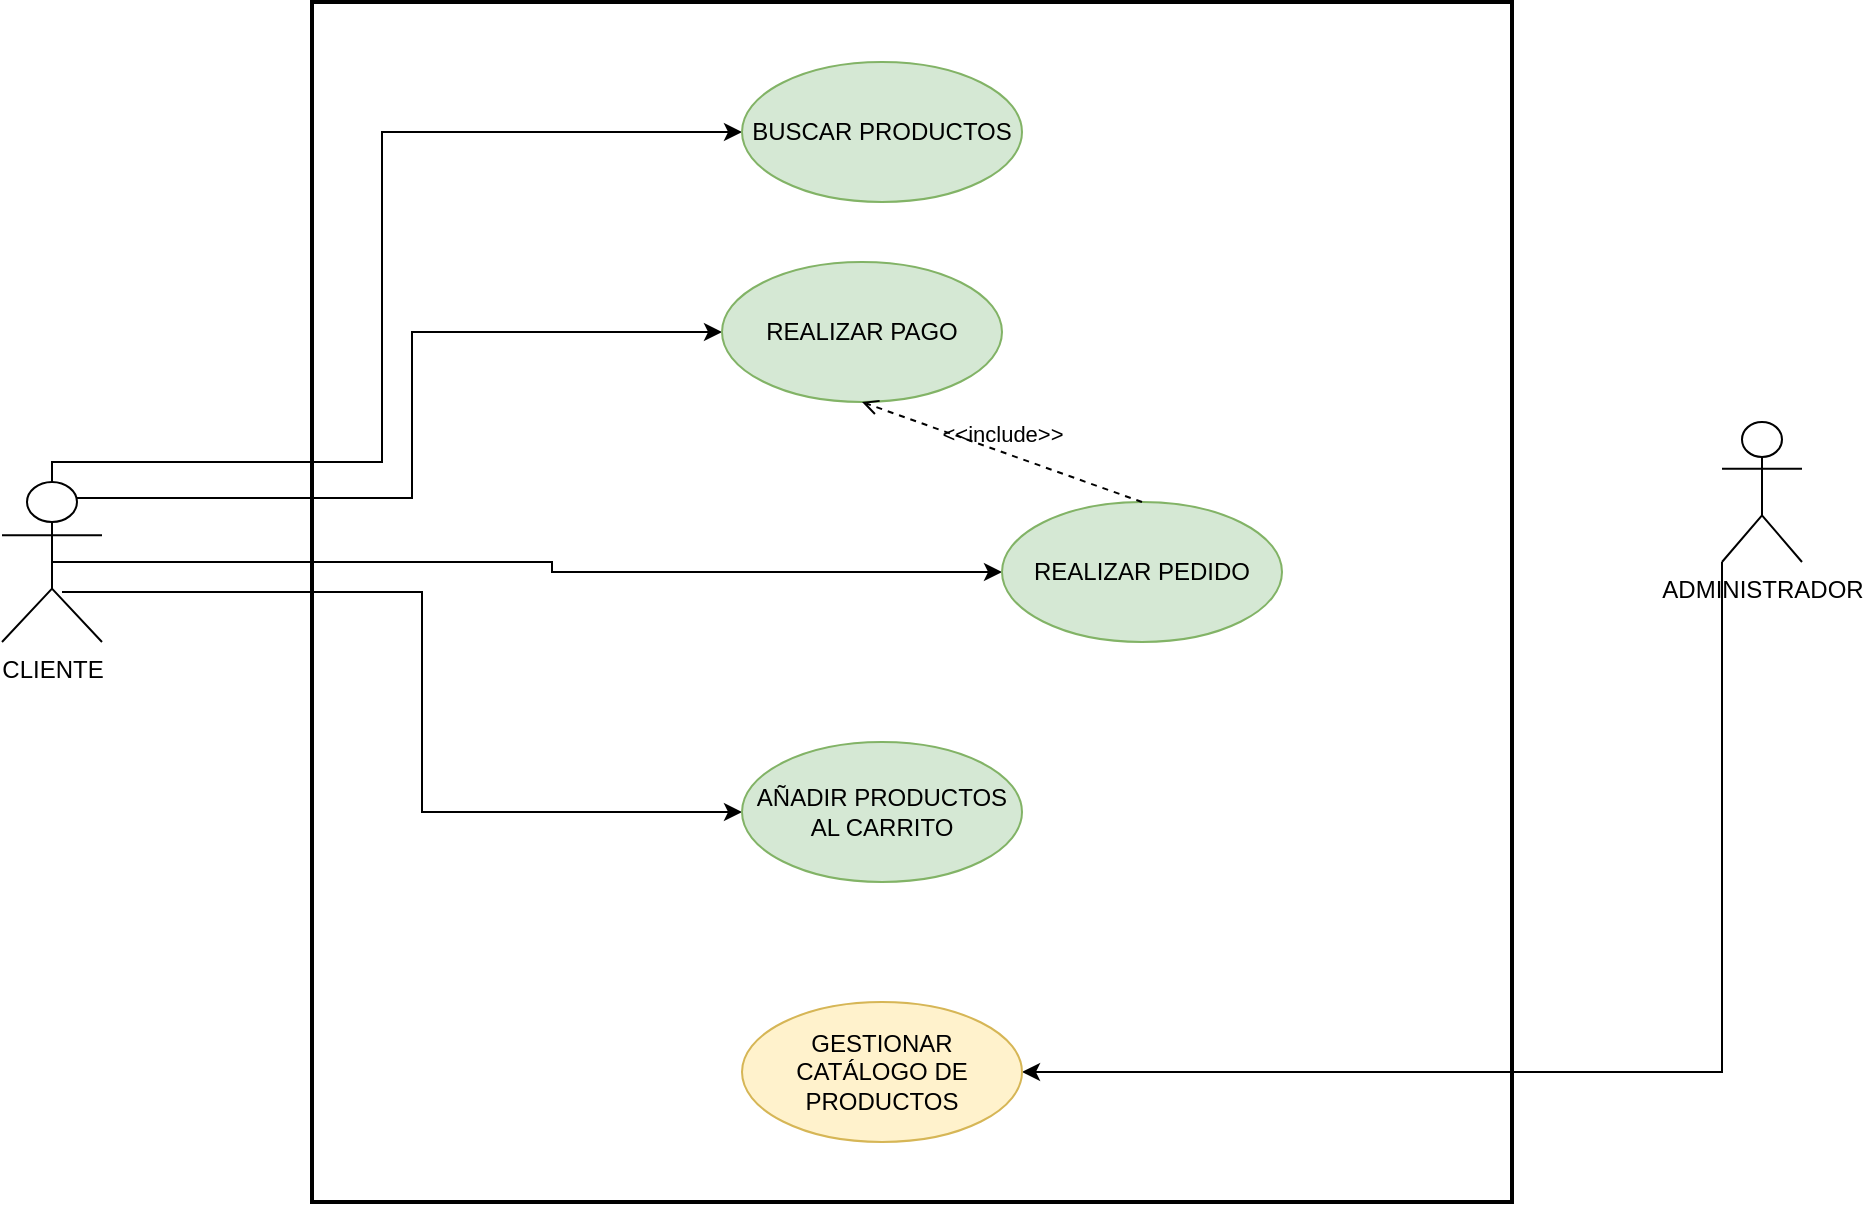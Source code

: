 <mxfile version="24.8.3">
  <diagram name="Página-1" id="ARPx_ute6YUo1yinALiA">
    <mxGraphModel dx="1434" dy="786" grid="1" gridSize="10" guides="1" tooltips="1" connect="1" arrows="1" fold="1" page="1" pageScale="1" pageWidth="1169" pageHeight="1654" math="0" shadow="0">
      <root>
        <mxCell id="0" />
        <mxCell id="1" parent="0" />
        <mxCell id="usopbkgO_LE9u6HZXmKx-1" value="" style="whiteSpace=wrap;html=1;aspect=fixed;fillColor=none;strokeWidth=2;" vertex="1" parent="1">
          <mxGeometry x="285" y="90" width="600" height="600" as="geometry" />
        </mxCell>
        <mxCell id="usopbkgO_LE9u6HZXmKx-11" style="edgeStyle=orthogonalEdgeStyle;rounded=0;orthogonalLoop=1;jettySize=auto;html=1;entryX=0;entryY=0.5;entryDx=0;entryDy=0;exitX=0.5;exitY=0;exitDx=0;exitDy=0;exitPerimeter=0;" edge="1" parent="1" source="usopbkgO_LE9u6HZXmKx-2" target="usopbkgO_LE9u6HZXmKx-6">
          <mxGeometry relative="1" as="geometry">
            <mxPoint x="190" y="470" as="sourcePoint" />
            <Array as="points">
              <mxPoint x="155" y="320" />
              <mxPoint x="320" y="320" />
              <mxPoint x="320" y="155" />
            </Array>
          </mxGeometry>
        </mxCell>
        <mxCell id="usopbkgO_LE9u6HZXmKx-12" style="edgeStyle=orthogonalEdgeStyle;rounded=0;orthogonalLoop=1;jettySize=auto;html=1;exitX=0.5;exitY=0.5;exitDx=0;exitDy=0;exitPerimeter=0;entryX=0;entryY=0.5;entryDx=0;entryDy=0;" edge="1" parent="1" source="usopbkgO_LE9u6HZXmKx-2" target="usopbkgO_LE9u6HZXmKx-8">
          <mxGeometry relative="1" as="geometry" />
        </mxCell>
        <mxCell id="usopbkgO_LE9u6HZXmKx-13" style="edgeStyle=orthogonalEdgeStyle;rounded=0;orthogonalLoop=1;jettySize=auto;html=1;exitX=0.6;exitY=0.688;exitDx=0;exitDy=0;exitPerimeter=0;entryX=0;entryY=0.5;entryDx=0;entryDy=0;" edge="1" parent="1" source="usopbkgO_LE9u6HZXmKx-2" target="usopbkgO_LE9u6HZXmKx-5">
          <mxGeometry relative="1" as="geometry" />
        </mxCell>
        <mxCell id="usopbkgO_LE9u6HZXmKx-14" style="edgeStyle=orthogonalEdgeStyle;rounded=0;orthogonalLoop=1;jettySize=auto;html=1;exitX=0.75;exitY=0.1;exitDx=0;exitDy=0;exitPerimeter=0;entryX=0;entryY=0.5;entryDx=0;entryDy=0;" edge="1" parent="1" source="usopbkgO_LE9u6HZXmKx-2" target="usopbkgO_LE9u6HZXmKx-7">
          <mxGeometry relative="1" as="geometry" />
        </mxCell>
        <mxCell id="usopbkgO_LE9u6HZXmKx-2" value="CLIENTE" style="shape=umlActor;html=1;verticalLabelPosition=bottom;verticalAlign=top;align=center;" vertex="1" parent="1">
          <mxGeometry x="130" y="330" width="50" height="80" as="geometry" />
        </mxCell>
        <mxCell id="usopbkgO_LE9u6HZXmKx-10" style="edgeStyle=orthogonalEdgeStyle;rounded=0;orthogonalLoop=1;jettySize=auto;html=1;exitX=0;exitY=1;exitDx=0;exitDy=0;exitPerimeter=0;entryX=1;entryY=0.5;entryDx=0;entryDy=0;" edge="1" parent="1" source="usopbkgO_LE9u6HZXmKx-3" target="usopbkgO_LE9u6HZXmKx-9">
          <mxGeometry relative="1" as="geometry" />
        </mxCell>
        <mxCell id="usopbkgO_LE9u6HZXmKx-3" value="ADMINISTRADOR&lt;div&gt;&lt;br&gt;&lt;/div&gt;" style="shape=umlActor;html=1;verticalLabelPosition=bottom;verticalAlign=top;align=center;" vertex="1" parent="1">
          <mxGeometry x="990" y="300" width="40" height="70" as="geometry" />
        </mxCell>
        <mxCell id="usopbkgO_LE9u6HZXmKx-5" value="AÑADIR PRODUCTOS AL CARRITO" style="ellipse;whiteSpace=wrap;html=1;fillColor=#d5e8d4;strokeColor=#82b366;" vertex="1" parent="1">
          <mxGeometry x="500" y="460" width="140" height="70" as="geometry" />
        </mxCell>
        <mxCell id="usopbkgO_LE9u6HZXmKx-6" value="BUSCAR PRODUCTOS" style="ellipse;whiteSpace=wrap;html=1;fillColor=#d5e8d4;strokeColor=#82b366;" vertex="1" parent="1">
          <mxGeometry x="500" y="120" width="140" height="70" as="geometry" />
        </mxCell>
        <mxCell id="usopbkgO_LE9u6HZXmKx-7" value="REALIZAR PAGO" style="ellipse;whiteSpace=wrap;html=1;fillColor=#d5e8d4;strokeColor=#82b366;" vertex="1" parent="1">
          <mxGeometry x="490" y="220" width="140" height="70" as="geometry" />
        </mxCell>
        <mxCell id="usopbkgO_LE9u6HZXmKx-8" value="REALIZAR PEDIDO" style="ellipse;whiteSpace=wrap;html=1;fillColor=#d5e8d4;strokeColor=#82b366;" vertex="1" parent="1">
          <mxGeometry x="630" y="340" width="140" height="70" as="geometry" />
        </mxCell>
        <mxCell id="usopbkgO_LE9u6HZXmKx-9" value="GESTIONAR CATÁLOGO DE PRODUCTOS" style="ellipse;whiteSpace=wrap;html=1;fillColor=#fff2cc;strokeColor=#d6b656;" vertex="1" parent="1">
          <mxGeometry x="500" y="590" width="140" height="70" as="geometry" />
        </mxCell>
        <mxCell id="usopbkgO_LE9u6HZXmKx-15" value="&amp;lt;&amp;lt;include&amp;gt;&amp;gt;" style="edgeStyle=none;html=1;endArrow=open;verticalAlign=bottom;dashed=1;labelBackgroundColor=none;rounded=0;entryX=0.5;entryY=1;entryDx=0;entryDy=0;exitX=0.5;exitY=0;exitDx=0;exitDy=0;" edge="1" parent="1" source="usopbkgO_LE9u6HZXmKx-8" target="usopbkgO_LE9u6HZXmKx-7">
          <mxGeometry width="160" relative="1" as="geometry">
            <mxPoint x="500" y="380" as="sourcePoint" />
            <mxPoint x="640" y="400" as="targetPoint" />
          </mxGeometry>
        </mxCell>
      </root>
    </mxGraphModel>
  </diagram>
</mxfile>

